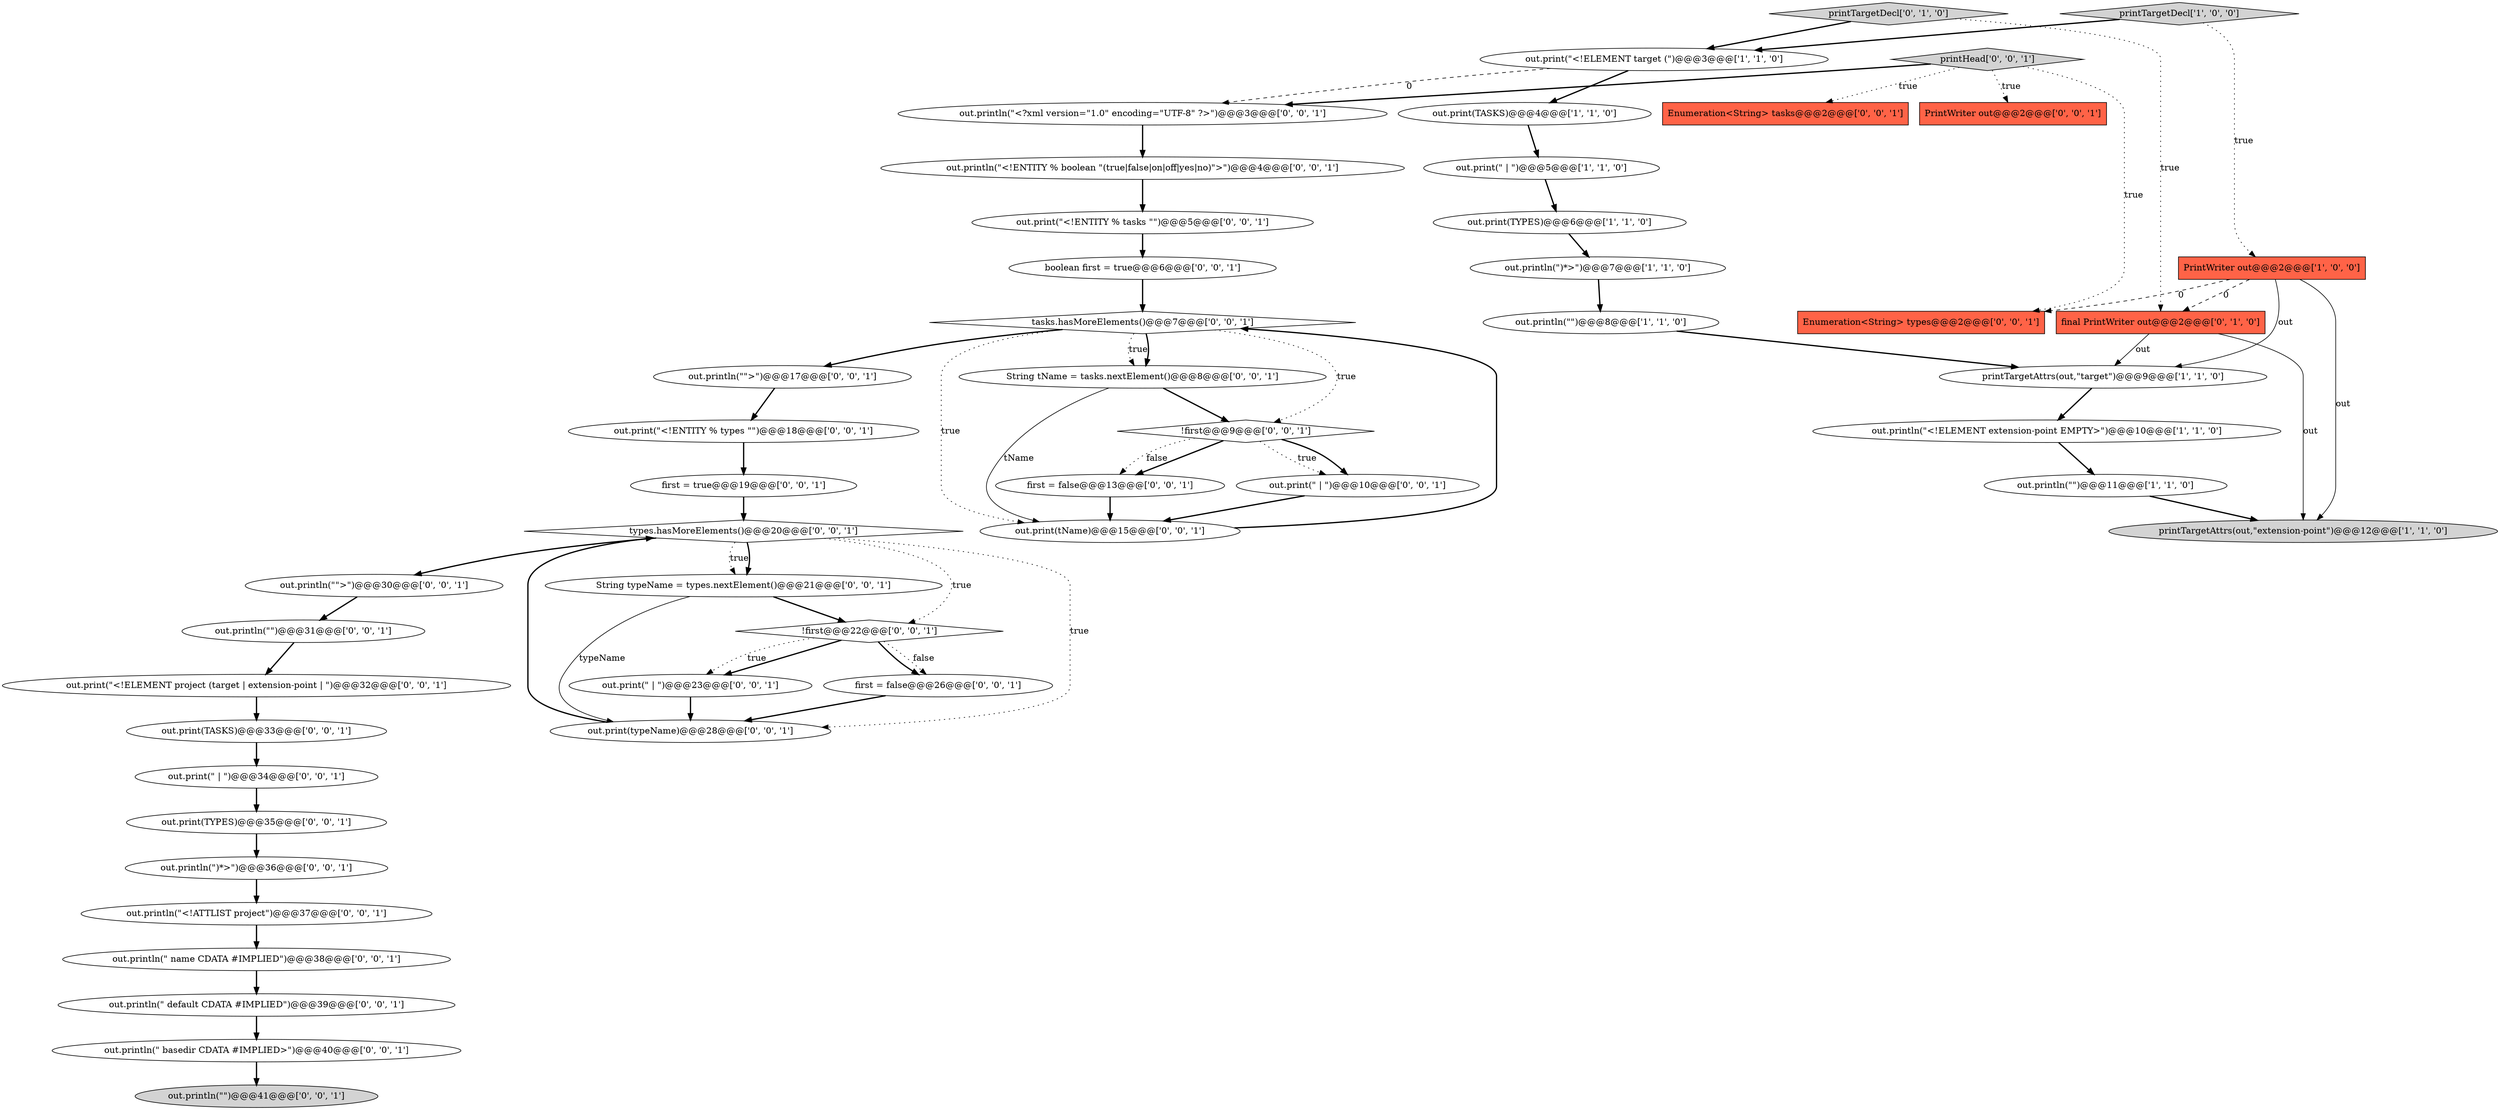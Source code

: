 digraph {
32 [style = filled, label = "out.println(\" default CDATA #IMPLIED\")@@@39@@@['0', '0', '1']", fillcolor = white, shape = ellipse image = "AAA0AAABBB3BBB"];
1 [style = filled, label = "out.println(\"<!ELEMENT extension-point EMPTY>\")@@@10@@@['1', '1', '0']", fillcolor = white, shape = ellipse image = "AAA0AAABBB1BBB"];
16 [style = filled, label = "types.hasMoreElements()@@@20@@@['0', '0', '1']", fillcolor = white, shape = diamond image = "AAA0AAABBB3BBB"];
45 [style = filled, label = "out.println(\"\")@@@41@@@['0', '0', '1']", fillcolor = lightgray, shape = ellipse image = "AAA0AAABBB3BBB"];
44 [style = filled, label = "out.print(TYPES)@@@35@@@['0', '0', '1']", fillcolor = white, shape = ellipse image = "AAA0AAABBB3BBB"];
47 [style = filled, label = "out.println(\"<!ATTLIST project\")@@@37@@@['0', '0', '1']", fillcolor = white, shape = ellipse image = "AAA0AAABBB3BBB"];
4 [style = filled, label = "out.print(TASKS)@@@4@@@['1', '1', '0']", fillcolor = white, shape = ellipse image = "AAA0AAABBB1BBB"];
0 [style = filled, label = "out.println(\"\")@@@11@@@['1', '1', '0']", fillcolor = white, shape = ellipse image = "AAA0AAABBB1BBB"];
21 [style = filled, label = "out.println(\"\">\")@@@17@@@['0', '0', '1']", fillcolor = white, shape = ellipse image = "AAA0AAABBB3BBB"];
14 [style = filled, label = "!first@@@22@@@['0', '0', '1']", fillcolor = white, shape = diamond image = "AAA0AAABBB3BBB"];
11 [style = filled, label = "out.print(\" | \")@@@5@@@['1', '1', '0']", fillcolor = white, shape = ellipse image = "AAA0AAABBB1BBB"];
29 [style = filled, label = "out.print(\" | \")@@@23@@@['0', '0', '1']", fillcolor = white, shape = ellipse image = "AAA0AAABBB3BBB"];
37 [style = filled, label = "first = true@@@19@@@['0', '0', '1']", fillcolor = white, shape = ellipse image = "AAA0AAABBB3BBB"];
2 [style = filled, label = "PrintWriter out@@@2@@@['1', '0', '0']", fillcolor = tomato, shape = box image = "AAA1AAABBB1BBB"];
23 [style = filled, label = "out.println(\" name CDATA #IMPLIED\")@@@38@@@['0', '0', '1']", fillcolor = white, shape = ellipse image = "AAA0AAABBB3BBB"];
36 [style = filled, label = "out.print(\"<!ENTITY % types \"\")@@@18@@@['0', '0', '1']", fillcolor = white, shape = ellipse image = "AAA0AAABBB3BBB"];
19 [style = filled, label = "out.println(\"<!ENTITY % boolean \"(true|false|on|off|yes|no)\">\")@@@4@@@['0', '0', '1']", fillcolor = white, shape = ellipse image = "AAA0AAABBB3BBB"];
13 [style = filled, label = "printTargetDecl['0', '1', '0']", fillcolor = lightgray, shape = diamond image = "AAA0AAABBB2BBB"];
38 [style = filled, label = "out.print(typeName)@@@28@@@['0', '0', '1']", fillcolor = white, shape = ellipse image = "AAA0AAABBB3BBB"];
40 [style = filled, label = "out.print(\"<!ELEMENT project (target | extension-point | \")@@@32@@@['0', '0', '1']", fillcolor = white, shape = ellipse image = "AAA0AAABBB3BBB"];
42 [style = filled, label = "first = false@@@13@@@['0', '0', '1']", fillcolor = white, shape = ellipse image = "AAA0AAABBB3BBB"];
20 [style = filled, label = "String typeName = types.nextElement()@@@21@@@['0', '0', '1']", fillcolor = white, shape = ellipse image = "AAA0AAABBB3BBB"];
10 [style = filled, label = "printTargetAttrs(out,\"target\")@@@9@@@['1', '1', '0']", fillcolor = white, shape = ellipse image = "AAA0AAABBB1BBB"];
17 [style = filled, label = "out.println(\"\")@@@31@@@['0', '0', '1']", fillcolor = white, shape = ellipse image = "AAA0AAABBB3BBB"];
41 [style = filled, label = "out.println(\"<?xml version=\"1.0\" encoding=\"UTF-8\" ?>\")@@@3@@@['0', '0', '1']", fillcolor = white, shape = ellipse image = "AAA0AAABBB3BBB"];
28 [style = filled, label = "printHead['0', '0', '1']", fillcolor = lightgray, shape = diamond image = "AAA0AAABBB3BBB"];
31 [style = filled, label = "out.print(\" | \")@@@34@@@['0', '0', '1']", fillcolor = white, shape = ellipse image = "AAA0AAABBB3BBB"];
9 [style = filled, label = "out.println(\"\")@@@8@@@['1', '1', '0']", fillcolor = white, shape = ellipse image = "AAA0AAABBB1BBB"];
25 [style = filled, label = "out.print(tName)@@@15@@@['0', '0', '1']", fillcolor = white, shape = ellipse image = "AAA0AAABBB3BBB"];
26 [style = filled, label = "out.print(\"<!ENTITY % tasks \"\")@@@5@@@['0', '0', '1']", fillcolor = white, shape = ellipse image = "AAA0AAABBB3BBB"];
34 [style = filled, label = "String tName = tasks.nextElement()@@@8@@@['0', '0', '1']", fillcolor = white, shape = ellipse image = "AAA0AAABBB3BBB"];
35 [style = filled, label = "tasks.hasMoreElements()@@@7@@@['0', '0', '1']", fillcolor = white, shape = diamond image = "AAA0AAABBB3BBB"];
22 [style = filled, label = "first = false@@@26@@@['0', '0', '1']", fillcolor = white, shape = ellipse image = "AAA0AAABBB3BBB"];
5 [style = filled, label = "out.println(\")*>\")@@@7@@@['1', '1', '0']", fillcolor = white, shape = ellipse image = "AAA0AAABBB1BBB"];
48 [style = filled, label = "out.println(\")*>\")@@@36@@@['0', '0', '1']", fillcolor = white, shape = ellipse image = "AAA0AAABBB3BBB"];
8 [style = filled, label = "out.print(TYPES)@@@6@@@['1', '1', '0']", fillcolor = white, shape = ellipse image = "AAA0AAABBB1BBB"];
24 [style = filled, label = "PrintWriter out@@@2@@@['0', '0', '1']", fillcolor = tomato, shape = box image = "AAA0AAABBB3BBB"];
33 [style = filled, label = "out.println(\"\">\")@@@30@@@['0', '0', '1']", fillcolor = white, shape = ellipse image = "AAA0AAABBB3BBB"];
46 [style = filled, label = "!first@@@9@@@['0', '0', '1']", fillcolor = white, shape = diamond image = "AAA0AAABBB3BBB"];
12 [style = filled, label = "final PrintWriter out@@@2@@@['0', '1', '0']", fillcolor = tomato, shape = box image = "AAA1AAABBB2BBB"];
15 [style = filled, label = "out.print(\" | \")@@@10@@@['0', '0', '1']", fillcolor = white, shape = ellipse image = "AAA0AAABBB3BBB"];
18 [style = filled, label = "Enumeration<String> tasks@@@2@@@['0', '0', '1']", fillcolor = tomato, shape = box image = "AAA0AAABBB3BBB"];
30 [style = filled, label = "out.println(\" basedir CDATA #IMPLIED>\")@@@40@@@['0', '0', '1']", fillcolor = white, shape = ellipse image = "AAA0AAABBB3BBB"];
39 [style = filled, label = "Enumeration<String> types@@@2@@@['0', '0', '1']", fillcolor = tomato, shape = box image = "AAA0AAABBB3BBB"];
6 [style = filled, label = "printTargetAttrs(out,\"extension-point\")@@@12@@@['1', '1', '0']", fillcolor = lightgray, shape = ellipse image = "AAA0AAABBB1BBB"];
27 [style = filled, label = "out.print(TASKS)@@@33@@@['0', '0', '1']", fillcolor = white, shape = ellipse image = "AAA0AAABBB3BBB"];
43 [style = filled, label = "boolean first = true@@@6@@@['0', '0', '1']", fillcolor = white, shape = ellipse image = "AAA0AAABBB3BBB"];
7 [style = filled, label = "printTargetDecl['1', '0', '0']", fillcolor = lightgray, shape = diamond image = "AAA0AAABBB1BBB"];
3 [style = filled, label = "out.print(\"<!ELEMENT target (\")@@@3@@@['1', '1', '0']", fillcolor = white, shape = ellipse image = "AAA0AAABBB1BBB"];
46->42 [style = bold, label=""];
7->2 [style = dotted, label="true"];
3->41 [style = dashed, label="0"];
12->10 [style = solid, label="out"];
34->46 [style = bold, label=""];
46->42 [style = dotted, label="false"];
5->9 [style = bold, label=""];
41->19 [style = bold, label=""];
13->12 [style = dotted, label="true"];
0->6 [style = bold, label=""];
15->25 [style = bold, label=""];
42->25 [style = bold, label=""];
46->15 [style = bold, label=""];
14->22 [style = dotted, label="false"];
34->25 [style = solid, label="tName"];
38->16 [style = bold, label=""];
14->22 [style = bold, label=""];
23->32 [style = bold, label=""];
17->40 [style = bold, label=""];
27->31 [style = bold, label=""];
16->20 [style = dotted, label="true"];
26->43 [style = bold, label=""];
20->14 [style = bold, label=""];
1->0 [style = bold, label=""];
9->10 [style = bold, label=""];
25->35 [style = bold, label=""];
32->30 [style = bold, label=""];
3->4 [style = bold, label=""];
2->10 [style = solid, label="out"];
35->21 [style = bold, label=""];
7->3 [style = bold, label=""];
28->41 [style = bold, label=""];
22->38 [style = bold, label=""];
35->25 [style = dotted, label="true"];
2->12 [style = dashed, label="0"];
28->24 [style = dotted, label="true"];
21->36 [style = bold, label=""];
8->5 [style = bold, label=""];
13->3 [style = bold, label=""];
31->44 [style = bold, label=""];
43->35 [style = bold, label=""];
16->33 [style = bold, label=""];
40->27 [style = bold, label=""];
19->26 [style = bold, label=""];
44->48 [style = bold, label=""];
48->47 [style = bold, label=""];
12->6 [style = solid, label="out"];
28->18 [style = dotted, label="true"];
16->14 [style = dotted, label="true"];
2->39 [style = dashed, label="0"];
14->29 [style = bold, label=""];
35->46 [style = dotted, label="true"];
14->29 [style = dotted, label="true"];
2->6 [style = solid, label="out"];
11->8 [style = bold, label=""];
35->34 [style = dotted, label="true"];
20->38 [style = solid, label="typeName"];
29->38 [style = bold, label=""];
36->37 [style = bold, label=""];
16->38 [style = dotted, label="true"];
35->34 [style = bold, label=""];
4->11 [style = bold, label=""];
10->1 [style = bold, label=""];
16->20 [style = bold, label=""];
47->23 [style = bold, label=""];
46->15 [style = dotted, label="true"];
28->39 [style = dotted, label="true"];
37->16 [style = bold, label=""];
30->45 [style = bold, label=""];
33->17 [style = bold, label=""];
}
